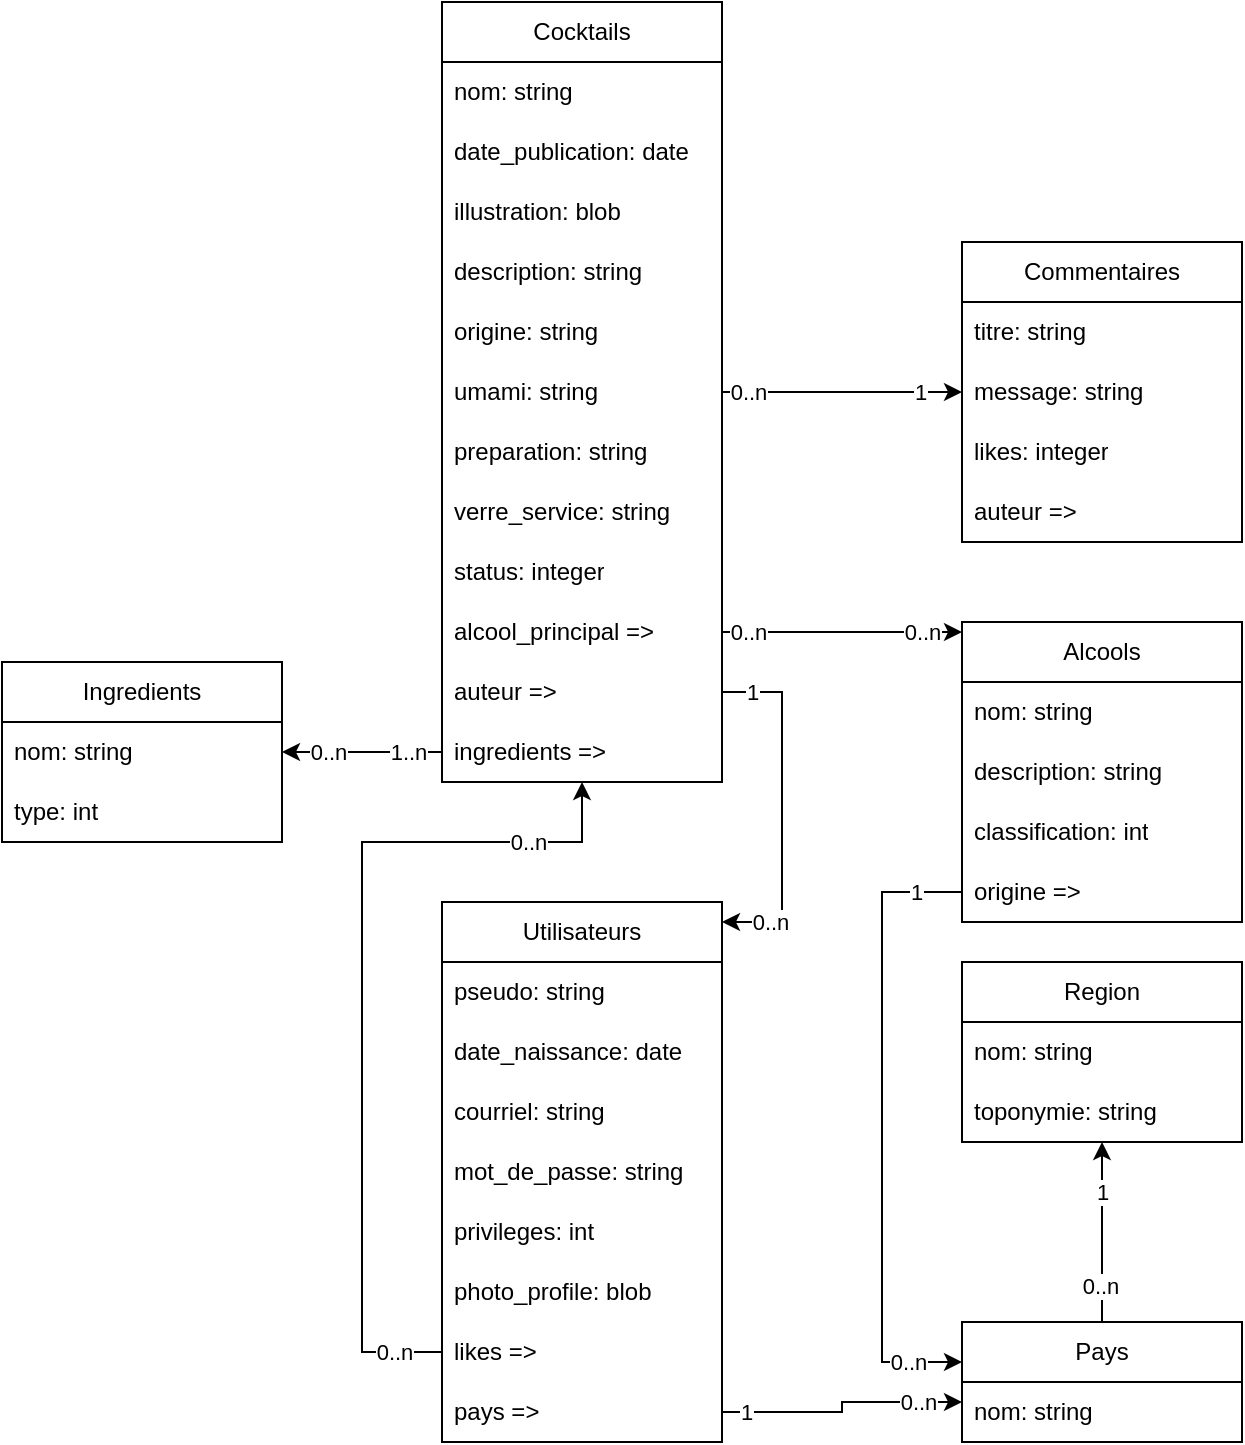 <mxfile version="24.0.0" type="device">
  <diagram name="Page-1" id="0RjzO_vX5Hmuwzk0iwXM">
    <mxGraphModel dx="1562" dy="865" grid="1" gridSize="10" guides="1" tooltips="1" connect="1" arrows="1" fold="1" page="1" pageScale="1" pageWidth="620" pageHeight="720" math="0" shadow="0">
      <root>
        <mxCell id="0" />
        <mxCell id="1" parent="0" />
        <mxCell id="NcCKYLdqtOQ77jZNN_l9-61" style="edgeStyle=orthogonalEdgeStyle;rounded=0;orthogonalLoop=1;jettySize=auto;html=1;" parent="1" source="NcCKYLdqtOQ77jZNN_l9-9" target="NcCKYLdqtOQ77jZNN_l9-18" edge="1">
          <mxGeometry relative="1" as="geometry" />
        </mxCell>
        <mxCell id="NaeJS93ZZUOXWNgeZACe-12" value="0..n" style="edgeLabel;html=1;align=center;verticalAlign=middle;resizable=0;points=[];" parent="NcCKYLdqtOQ77jZNN_l9-61" vertex="1" connectable="0">
          <mxGeometry x="-0.796" relative="1" as="geometry">
            <mxPoint x="1" as="offset" />
          </mxGeometry>
        </mxCell>
        <mxCell id="NaeJS93ZZUOXWNgeZACe-13" value="1" style="edgeLabel;html=1;align=center;verticalAlign=middle;resizable=0;points=[];" parent="NcCKYLdqtOQ77jZNN_l9-61" vertex="1" connectable="0">
          <mxGeometry x="0.652" relative="1" as="geometry">
            <mxPoint as="offset" />
          </mxGeometry>
        </mxCell>
        <mxCell id="NcCKYLdqtOQ77jZNN_l9-9" value="Cocktails" style="swimlane;fontStyle=0;childLayout=stackLayout;horizontal=1;startSize=30;horizontalStack=0;resizeParent=1;resizeParentMax=0;resizeLast=0;collapsible=1;marginBottom=0;whiteSpace=wrap;html=1;" parent="1" vertex="1">
          <mxGeometry x="220" width="140" height="390" as="geometry" />
        </mxCell>
        <mxCell id="NcCKYLdqtOQ77jZNN_l9-10" value="nom: string" style="text;strokeColor=none;fillColor=none;align=left;verticalAlign=middle;spacingLeft=4;spacingRight=4;overflow=hidden;points=[[0,0.5],[1,0.5]];portConstraint=eastwest;rotatable=0;whiteSpace=wrap;html=1;" parent="NcCKYLdqtOQ77jZNN_l9-9" vertex="1">
          <mxGeometry y="30" width="140" height="30" as="geometry" />
        </mxCell>
        <mxCell id="NcCKYLdqtOQ77jZNN_l9-54" value="date_publication: date" style="text;strokeColor=none;fillColor=none;align=left;verticalAlign=middle;spacingLeft=4;spacingRight=4;overflow=hidden;points=[[0,0.5],[1,0.5]];portConstraint=eastwest;rotatable=0;whiteSpace=wrap;html=1;" parent="NcCKYLdqtOQ77jZNN_l9-9" vertex="1">
          <mxGeometry y="60" width="140" height="30" as="geometry" />
        </mxCell>
        <mxCell id="NcCKYLdqtOQ77jZNN_l9-56" value="illustration: blob" style="text;strokeColor=none;fillColor=none;align=left;verticalAlign=middle;spacingLeft=4;spacingRight=4;overflow=hidden;points=[[0,0.5],[1,0.5]];portConstraint=eastwest;rotatable=0;whiteSpace=wrap;html=1;" parent="NcCKYLdqtOQ77jZNN_l9-9" vertex="1">
          <mxGeometry y="90" width="140" height="30" as="geometry" />
        </mxCell>
        <mxCell id="NcCKYLdqtOQ77jZNN_l9-11" value="description: string" style="text;strokeColor=none;fillColor=none;align=left;verticalAlign=middle;spacingLeft=4;spacingRight=4;overflow=hidden;points=[[0,0.5],[1,0.5]];portConstraint=eastwest;rotatable=0;whiteSpace=wrap;html=1;" parent="NcCKYLdqtOQ77jZNN_l9-9" vertex="1">
          <mxGeometry y="120" width="140" height="30" as="geometry" />
        </mxCell>
        <mxCell id="NcCKYLdqtOQ77jZNN_l9-12" value="origine: string" style="text;strokeColor=none;fillColor=none;align=left;verticalAlign=middle;spacingLeft=4;spacingRight=4;overflow=hidden;points=[[0,0.5],[1,0.5]];portConstraint=eastwest;rotatable=0;whiteSpace=wrap;html=1;" parent="NcCKYLdqtOQ77jZNN_l9-9" vertex="1">
          <mxGeometry y="150" width="140" height="30" as="geometry" />
        </mxCell>
        <mxCell id="NcCKYLdqtOQ77jZNN_l9-13" value="umami: string" style="text;strokeColor=none;fillColor=none;align=left;verticalAlign=middle;spacingLeft=4;spacingRight=4;overflow=hidden;points=[[0,0.5],[1,0.5]];portConstraint=eastwest;rotatable=0;whiteSpace=wrap;html=1;" parent="NcCKYLdqtOQ77jZNN_l9-9" vertex="1">
          <mxGeometry y="180" width="140" height="30" as="geometry" />
        </mxCell>
        <mxCell id="NcCKYLdqtOQ77jZNN_l9-15" value="preparation: string" style="text;strokeColor=none;fillColor=none;align=left;verticalAlign=middle;spacingLeft=4;spacingRight=4;overflow=hidden;points=[[0,0.5],[1,0.5]];portConstraint=eastwest;rotatable=0;whiteSpace=wrap;html=1;" parent="NcCKYLdqtOQ77jZNN_l9-9" vertex="1">
          <mxGeometry y="210" width="140" height="30" as="geometry" />
        </mxCell>
        <mxCell id="NcCKYLdqtOQ77jZNN_l9-16" value="verre_service: string" style="text;strokeColor=none;fillColor=none;align=left;verticalAlign=middle;spacingLeft=4;spacingRight=4;overflow=hidden;points=[[0,0.5],[1,0.5]];portConstraint=eastwest;rotatable=0;whiteSpace=wrap;html=1;" parent="NcCKYLdqtOQ77jZNN_l9-9" vertex="1">
          <mxGeometry y="240" width="140" height="30" as="geometry" />
        </mxCell>
        <mxCell id="NcCKYLdqtOQ77jZNN_l9-17" value="status: integer" style="text;strokeColor=none;fillColor=none;align=left;verticalAlign=middle;spacingLeft=4;spacingRight=4;overflow=hidden;points=[[0,0.5],[1,0.5]];portConstraint=eastwest;rotatable=0;whiteSpace=wrap;html=1;" parent="NcCKYLdqtOQ77jZNN_l9-9" vertex="1">
          <mxGeometry y="270" width="140" height="30" as="geometry" />
        </mxCell>
        <mxCell id="NcCKYLdqtOQ77jZNN_l9-14" value="alcool_principal =&amp;gt;" style="text;strokeColor=none;fillColor=none;align=left;verticalAlign=middle;spacingLeft=4;spacingRight=4;overflow=hidden;points=[[0,0.5],[1,0.5]];portConstraint=eastwest;rotatable=0;whiteSpace=wrap;html=1;" parent="NcCKYLdqtOQ77jZNN_l9-9" vertex="1">
          <mxGeometry y="300" width="140" height="30" as="geometry" />
        </mxCell>
        <mxCell id="NcCKYLdqtOQ77jZNN_l9-57" value="auteur =&amp;gt;" style="text;strokeColor=none;fillColor=none;align=left;verticalAlign=middle;spacingLeft=4;spacingRight=4;overflow=hidden;points=[[0,0.5],[1,0.5]];portConstraint=eastwest;rotatable=0;whiteSpace=wrap;html=1;" parent="NcCKYLdqtOQ77jZNN_l9-9" vertex="1">
          <mxGeometry y="330" width="140" height="30" as="geometry" />
        </mxCell>
        <mxCell id="NaeJS93ZZUOXWNgeZACe-1" value="ingredients =&amp;gt;" style="text;strokeColor=none;fillColor=none;align=left;verticalAlign=middle;spacingLeft=4;spacingRight=4;overflow=hidden;points=[[0,0.5],[1,0.5]];portConstraint=eastwest;rotatable=0;whiteSpace=wrap;html=1;" parent="NcCKYLdqtOQ77jZNN_l9-9" vertex="1">
          <mxGeometry y="360" width="140" height="30" as="geometry" />
        </mxCell>
        <mxCell id="NcCKYLdqtOQ77jZNN_l9-18" value="Commentaires" style="swimlane;fontStyle=0;childLayout=stackLayout;horizontal=1;startSize=30;horizontalStack=0;resizeParent=1;resizeParentMax=0;resizeLast=0;collapsible=1;marginBottom=0;whiteSpace=wrap;html=1;" parent="1" vertex="1">
          <mxGeometry x="480" y="120" width="140" height="150" as="geometry" />
        </mxCell>
        <mxCell id="myze6IfGGYYgr8UPxewc-1" value="titre: string" style="text;strokeColor=none;fillColor=none;align=left;verticalAlign=middle;spacingLeft=4;spacingRight=4;overflow=hidden;points=[[0,0.5],[1,0.5]];portConstraint=eastwest;rotatable=0;whiteSpace=wrap;html=1;" vertex="1" parent="NcCKYLdqtOQ77jZNN_l9-18">
          <mxGeometry y="30" width="140" height="30" as="geometry" />
        </mxCell>
        <mxCell id="NcCKYLdqtOQ77jZNN_l9-19" value="message: string" style="text;strokeColor=none;fillColor=none;align=left;verticalAlign=middle;spacingLeft=4;spacingRight=4;overflow=hidden;points=[[0,0.5],[1,0.5]];portConstraint=eastwest;rotatable=0;whiteSpace=wrap;html=1;" parent="NcCKYLdqtOQ77jZNN_l9-18" vertex="1">
          <mxGeometry y="60" width="140" height="30" as="geometry" />
        </mxCell>
        <mxCell id="NcCKYLdqtOQ77jZNN_l9-21" value="likes: integer" style="text;strokeColor=none;fillColor=none;align=left;verticalAlign=middle;spacingLeft=4;spacingRight=4;overflow=hidden;points=[[0,0.5],[1,0.5]];portConstraint=eastwest;rotatable=0;whiteSpace=wrap;html=1;" parent="NcCKYLdqtOQ77jZNN_l9-18" vertex="1">
          <mxGeometry y="90" width="140" height="30" as="geometry" />
        </mxCell>
        <mxCell id="NcCKYLdqtOQ77jZNN_l9-20" value="auteur =&amp;gt;" style="text;strokeColor=none;fillColor=none;align=left;verticalAlign=middle;spacingLeft=4;spacingRight=4;overflow=hidden;points=[[0,0.5],[1,0.5]];portConstraint=eastwest;rotatable=0;whiteSpace=wrap;html=1;" parent="NcCKYLdqtOQ77jZNN_l9-18" vertex="1">
          <mxGeometry y="120" width="140" height="30" as="geometry" />
        </mxCell>
        <mxCell id="NcCKYLdqtOQ77jZNN_l9-23" value="Utilisateurs" style="swimlane;fontStyle=0;childLayout=stackLayout;horizontal=1;startSize=30;horizontalStack=0;resizeParent=1;resizeParentMax=0;resizeLast=0;collapsible=1;marginBottom=0;whiteSpace=wrap;html=1;" parent="1" vertex="1">
          <mxGeometry x="220" y="450" width="140" height="270" as="geometry" />
        </mxCell>
        <mxCell id="NcCKYLdqtOQ77jZNN_l9-24" value="pseudo: string" style="text;strokeColor=none;fillColor=none;align=left;verticalAlign=middle;spacingLeft=4;spacingRight=4;overflow=hidden;points=[[0,0.5],[1,0.5]];portConstraint=eastwest;rotatable=0;whiteSpace=wrap;html=1;" parent="NcCKYLdqtOQ77jZNN_l9-23" vertex="1">
          <mxGeometry y="30" width="140" height="30" as="geometry" />
        </mxCell>
        <mxCell id="NcCKYLdqtOQ77jZNN_l9-26" value="date_naissance: date" style="text;strokeColor=none;fillColor=none;align=left;verticalAlign=middle;spacingLeft=4;spacingRight=4;overflow=hidden;points=[[0,0.5],[1,0.5]];portConstraint=eastwest;rotatable=0;whiteSpace=wrap;html=1;" parent="NcCKYLdqtOQ77jZNN_l9-23" vertex="1">
          <mxGeometry y="60" width="140" height="30" as="geometry" />
        </mxCell>
        <mxCell id="NcCKYLdqtOQ77jZNN_l9-28" value="courriel: string" style="text;strokeColor=none;fillColor=none;align=left;verticalAlign=middle;spacingLeft=4;spacingRight=4;overflow=hidden;points=[[0,0.5],[1,0.5]];portConstraint=eastwest;rotatable=0;whiteSpace=wrap;html=1;" parent="NcCKYLdqtOQ77jZNN_l9-23" vertex="1">
          <mxGeometry y="90" width="140" height="30" as="geometry" />
        </mxCell>
        <mxCell id="NcCKYLdqtOQ77jZNN_l9-30" value="mot_de_passe: string" style="text;strokeColor=none;fillColor=none;align=left;verticalAlign=middle;spacingLeft=4;spacingRight=4;overflow=hidden;points=[[0,0.5],[1,0.5]];portConstraint=eastwest;rotatable=0;whiteSpace=wrap;html=1;" parent="NcCKYLdqtOQ77jZNN_l9-23" vertex="1">
          <mxGeometry y="120" width="140" height="30" as="geometry" />
        </mxCell>
        <mxCell id="NcCKYLdqtOQ77jZNN_l9-62" value="privileges: int" style="text;strokeColor=none;fillColor=none;align=left;verticalAlign=middle;spacingLeft=4;spacingRight=4;overflow=hidden;points=[[0,0.5],[1,0.5]];portConstraint=eastwest;rotatable=0;whiteSpace=wrap;html=1;" parent="NcCKYLdqtOQ77jZNN_l9-23" vertex="1">
          <mxGeometry y="150" width="140" height="30" as="geometry" />
        </mxCell>
        <mxCell id="MxrSyHOzD8Zu3LCX7Q7L-2" value="photo_profile: blob" style="text;strokeColor=none;fillColor=none;align=left;verticalAlign=middle;spacingLeft=4;spacingRight=4;overflow=hidden;points=[[0,0.5],[1,0.5]];portConstraint=eastwest;rotatable=0;whiteSpace=wrap;html=1;" parent="NcCKYLdqtOQ77jZNN_l9-23" vertex="1">
          <mxGeometry y="180" width="140" height="30" as="geometry" />
        </mxCell>
        <mxCell id="MxrSyHOzD8Zu3LCX7Q7L-1" value="likes =&amp;gt;" style="text;strokeColor=none;fillColor=none;align=left;verticalAlign=middle;spacingLeft=4;spacingRight=4;overflow=hidden;points=[[0,0.5],[1,0.5]];portConstraint=eastwest;rotatable=0;whiteSpace=wrap;html=1;" parent="NcCKYLdqtOQ77jZNN_l9-23" vertex="1">
          <mxGeometry y="210" width="140" height="30" as="geometry" />
        </mxCell>
        <mxCell id="NcCKYLdqtOQ77jZNN_l9-29" value="pays =&amp;gt;" style="text;strokeColor=none;fillColor=none;align=left;verticalAlign=middle;spacingLeft=4;spacingRight=4;overflow=hidden;points=[[0,0.5],[1,0.5]];portConstraint=eastwest;rotatable=0;whiteSpace=wrap;html=1;" parent="NcCKYLdqtOQ77jZNN_l9-23" vertex="1">
          <mxGeometry y="240" width="140" height="30" as="geometry" />
        </mxCell>
        <mxCell id="NcCKYLdqtOQ77jZNN_l9-52" style="edgeStyle=orthogonalEdgeStyle;rounded=0;orthogonalLoop=1;jettySize=auto;html=1;noEdgeStyle=1;" parent="1" source="NcCKYLdqtOQ77jZNN_l9-31" target="NcCKYLdqtOQ77jZNN_l9-35" edge="1">
          <mxGeometry relative="1" as="geometry" />
        </mxCell>
        <mxCell id="NaeJS93ZZUOXWNgeZACe-20" value="0..n" style="edgeLabel;html=1;align=center;verticalAlign=middle;resizable=0;points=[];" parent="NcCKYLdqtOQ77jZNN_l9-52" vertex="1" connectable="0">
          <mxGeometry x="-0.594" y="1" relative="1" as="geometry">
            <mxPoint as="offset" />
          </mxGeometry>
        </mxCell>
        <mxCell id="NaeJS93ZZUOXWNgeZACe-21" value="1" style="edgeLabel;html=1;align=center;verticalAlign=middle;resizable=0;points=[];" parent="NcCKYLdqtOQ77jZNN_l9-52" vertex="1" connectable="0">
          <mxGeometry x="0.463" y="-1" relative="1" as="geometry">
            <mxPoint x="-1" y="1" as="offset" />
          </mxGeometry>
        </mxCell>
        <mxCell id="NcCKYLdqtOQ77jZNN_l9-31" value="Pays" style="swimlane;fontStyle=0;childLayout=stackLayout;horizontal=1;startSize=30;horizontalStack=0;resizeParent=1;resizeParentMax=0;resizeLast=0;collapsible=1;marginBottom=0;whiteSpace=wrap;html=1;" parent="1" vertex="1">
          <mxGeometry x="480" y="660" width="140" height="60" as="geometry" />
        </mxCell>
        <mxCell id="NcCKYLdqtOQ77jZNN_l9-32" value="nom: string" style="text;strokeColor=none;fillColor=none;align=left;verticalAlign=middle;spacingLeft=4;spacingRight=4;overflow=hidden;points=[[0,0.5],[1,0.5]];portConstraint=eastwest;rotatable=0;whiteSpace=wrap;html=1;" parent="NcCKYLdqtOQ77jZNN_l9-31" vertex="1">
          <mxGeometry y="30" width="140" height="30" as="geometry" />
        </mxCell>
        <mxCell id="NcCKYLdqtOQ77jZNN_l9-35" value="Region" style="swimlane;fontStyle=0;childLayout=stackLayout;horizontal=1;startSize=30;horizontalStack=0;resizeParent=1;resizeParentMax=0;resizeLast=0;collapsible=1;marginBottom=0;whiteSpace=wrap;html=1;" parent="1" vertex="1">
          <mxGeometry x="480" y="480" width="140" height="90" as="geometry" />
        </mxCell>
        <mxCell id="NcCKYLdqtOQ77jZNN_l9-36" value="nom: string" style="text;strokeColor=none;fillColor=none;align=left;verticalAlign=middle;spacingLeft=4;spacingRight=4;overflow=hidden;points=[[0,0.5],[1,0.5]];portConstraint=eastwest;rotatable=0;whiteSpace=wrap;html=1;" parent="NcCKYLdqtOQ77jZNN_l9-35" vertex="1">
          <mxGeometry y="30" width="140" height="30" as="geometry" />
        </mxCell>
        <mxCell id="NcCKYLdqtOQ77jZNN_l9-37" value="toponymie: string" style="text;strokeColor=none;fillColor=none;align=left;verticalAlign=middle;spacingLeft=4;spacingRight=4;overflow=hidden;points=[[0,0.5],[1,0.5]];portConstraint=eastwest;rotatable=0;whiteSpace=wrap;html=1;" parent="NcCKYLdqtOQ77jZNN_l9-35" vertex="1">
          <mxGeometry y="60" width="140" height="30" as="geometry" />
        </mxCell>
        <mxCell id="NcCKYLdqtOQ77jZNN_l9-39" value="Alcools" style="swimlane;fontStyle=0;childLayout=stackLayout;horizontal=1;startSize=30;horizontalStack=0;resizeParent=1;resizeParentMax=0;resizeLast=0;collapsible=1;marginBottom=0;whiteSpace=wrap;html=1;" parent="1" vertex="1">
          <mxGeometry x="480" y="310" width="140" height="150" as="geometry" />
        </mxCell>
        <mxCell id="NcCKYLdqtOQ77jZNN_l9-40" value="nom: string" style="text;strokeColor=none;fillColor=none;align=left;verticalAlign=middle;spacingLeft=4;spacingRight=4;overflow=hidden;points=[[0,0.5],[1,0.5]];portConstraint=eastwest;rotatable=0;whiteSpace=wrap;html=1;" parent="NcCKYLdqtOQ77jZNN_l9-39" vertex="1">
          <mxGeometry y="30" width="140" height="30" as="geometry" />
        </mxCell>
        <mxCell id="NcCKYLdqtOQ77jZNN_l9-43" value="description: string" style="text;strokeColor=none;fillColor=none;align=left;verticalAlign=middle;spacingLeft=4;spacingRight=4;overflow=hidden;points=[[0,0.5],[1,0.5]];portConstraint=eastwest;rotatable=0;whiteSpace=wrap;html=1;" parent="NcCKYLdqtOQ77jZNN_l9-39" vertex="1">
          <mxGeometry y="60" width="140" height="30" as="geometry" />
        </mxCell>
        <mxCell id="NcCKYLdqtOQ77jZNN_l9-44" value="classification: int" style="text;strokeColor=none;fillColor=none;align=left;verticalAlign=middle;spacingLeft=4;spacingRight=4;overflow=hidden;points=[[0,0.5],[1,0.5]];portConstraint=eastwest;rotatable=0;whiteSpace=wrap;html=1;" parent="NcCKYLdqtOQ77jZNN_l9-39" vertex="1">
          <mxGeometry y="90" width="140" height="30" as="geometry" />
        </mxCell>
        <mxCell id="4blfwGCRyrbkTSb_o58b-1" value="origine =&amp;gt;" style="text;strokeColor=none;fillColor=none;align=left;verticalAlign=middle;spacingLeft=4;spacingRight=4;overflow=hidden;points=[[0,0.5],[1,0.5]];portConstraint=eastwest;rotatable=0;whiteSpace=wrap;html=1;" parent="NcCKYLdqtOQ77jZNN_l9-39" vertex="1">
          <mxGeometry y="120" width="140" height="30" as="geometry" />
        </mxCell>
        <mxCell id="NcCKYLdqtOQ77jZNN_l9-51" style="edgeStyle=orthogonalEdgeStyle;rounded=0;orthogonalLoop=1;jettySize=auto;html=1;" parent="1" source="NcCKYLdqtOQ77jZNN_l9-29" target="NcCKYLdqtOQ77jZNN_l9-31" edge="1">
          <mxGeometry relative="1" as="geometry">
            <Array as="points">
              <mxPoint x="420" y="705" />
              <mxPoint x="420" y="700" />
            </Array>
          </mxGeometry>
        </mxCell>
        <mxCell id="NaeJS93ZZUOXWNgeZACe-18" value="1" style="edgeLabel;html=1;align=center;verticalAlign=middle;resizable=0;points=[];" parent="NcCKYLdqtOQ77jZNN_l9-51" vertex="1" connectable="0">
          <mxGeometry x="-0.804" relative="1" as="geometry">
            <mxPoint as="offset" />
          </mxGeometry>
        </mxCell>
        <mxCell id="NaeJS93ZZUOXWNgeZACe-19" value="0..n" style="edgeLabel;html=1;align=center;verticalAlign=middle;resizable=0;points=[];" parent="NcCKYLdqtOQ77jZNN_l9-51" vertex="1" connectable="0">
          <mxGeometry x="0.644" relative="1" as="geometry">
            <mxPoint as="offset" />
          </mxGeometry>
        </mxCell>
        <mxCell id="NcCKYLdqtOQ77jZNN_l9-59" style="edgeStyle=orthogonalEdgeStyle;rounded=0;orthogonalLoop=1;jettySize=auto;html=1;" parent="1" source="NcCKYLdqtOQ77jZNN_l9-14" target="NcCKYLdqtOQ77jZNN_l9-39" edge="1">
          <mxGeometry relative="1" as="geometry">
            <Array as="points">
              <mxPoint x="450" y="315" />
              <mxPoint x="450" y="315" />
            </Array>
          </mxGeometry>
        </mxCell>
        <mxCell id="NaeJS93ZZUOXWNgeZACe-14" value="0..n" style="edgeLabel;html=1;align=center;verticalAlign=middle;resizable=0;points=[];" parent="NcCKYLdqtOQ77jZNN_l9-59" vertex="1" connectable="0">
          <mxGeometry x="-0.856" relative="1" as="geometry">
            <mxPoint x="4" as="offset" />
          </mxGeometry>
        </mxCell>
        <mxCell id="NaeJS93ZZUOXWNgeZACe-15" value="0..n" style="edgeLabel;html=1;align=center;verticalAlign=middle;resizable=0;points=[];" parent="NcCKYLdqtOQ77jZNN_l9-59" vertex="1" connectable="0">
          <mxGeometry x="0.756" relative="1" as="geometry">
            <mxPoint x="-6" as="offset" />
          </mxGeometry>
        </mxCell>
        <mxCell id="4blfwGCRyrbkTSb_o58b-2" style="edgeStyle=orthogonalEdgeStyle;rounded=0;orthogonalLoop=1;jettySize=auto;html=1;" parent="1" source="4blfwGCRyrbkTSb_o58b-1" target="NcCKYLdqtOQ77jZNN_l9-31" edge="1">
          <mxGeometry relative="1" as="geometry">
            <Array as="points">
              <mxPoint x="440" y="445" />
              <mxPoint x="440" y="680" />
            </Array>
          </mxGeometry>
        </mxCell>
        <mxCell id="NaeJS93ZZUOXWNgeZACe-22" value="1" style="edgeLabel;html=1;align=center;verticalAlign=middle;resizable=0;points=[];" parent="4blfwGCRyrbkTSb_o58b-2" vertex="1" connectable="0">
          <mxGeometry x="-0.854" relative="1" as="geometry">
            <mxPoint as="offset" />
          </mxGeometry>
        </mxCell>
        <mxCell id="NaeJS93ZZUOXWNgeZACe-23" value="0..n" style="edgeLabel;html=1;align=center;verticalAlign=middle;resizable=0;points=[];" parent="4blfwGCRyrbkTSb_o58b-2" vertex="1" connectable="0">
          <mxGeometry x="0.829" y="-1" relative="1" as="geometry">
            <mxPoint y="-1" as="offset" />
          </mxGeometry>
        </mxCell>
        <mxCell id="NaeJS93ZZUOXWNgeZACe-2" style="edgeStyle=orthogonalEdgeStyle;rounded=0;orthogonalLoop=1;jettySize=auto;html=1;" parent="1" source="NcCKYLdqtOQ77jZNN_l9-57" target="NcCKYLdqtOQ77jZNN_l9-23" edge="1">
          <mxGeometry relative="1" as="geometry">
            <Array as="points">
              <mxPoint x="390" y="345" />
              <mxPoint x="390" y="460" />
            </Array>
          </mxGeometry>
        </mxCell>
        <mxCell id="NaeJS93ZZUOXWNgeZACe-16" value="1" style="edgeLabel;html=1;align=center;verticalAlign=middle;resizable=0;points=[];" parent="NaeJS93ZZUOXWNgeZACe-2" vertex="1" connectable="0">
          <mxGeometry x="-0.831" relative="1" as="geometry">
            <mxPoint as="offset" />
          </mxGeometry>
        </mxCell>
        <mxCell id="NaeJS93ZZUOXWNgeZACe-17" value="0..n" style="edgeLabel;html=1;align=center;verticalAlign=middle;resizable=0;points=[];" parent="NaeJS93ZZUOXWNgeZACe-2" vertex="1" connectable="0">
          <mxGeometry x="0.727" relative="1" as="geometry">
            <mxPoint as="offset" />
          </mxGeometry>
        </mxCell>
        <mxCell id="NaeJS93ZZUOXWNgeZACe-4" value="Ingredients" style="swimlane;fontStyle=0;childLayout=stackLayout;horizontal=1;startSize=30;horizontalStack=0;resizeParent=1;resizeParentMax=0;resizeLast=0;collapsible=1;marginBottom=0;whiteSpace=wrap;html=1;" parent="1" vertex="1">
          <mxGeometry y="330" width="140" height="90" as="geometry" />
        </mxCell>
        <mxCell id="NaeJS93ZZUOXWNgeZACe-5" value="nom: string" style="text;strokeColor=none;fillColor=none;align=left;verticalAlign=middle;spacingLeft=4;spacingRight=4;overflow=hidden;points=[[0,0.5],[1,0.5]];portConstraint=eastwest;rotatable=0;whiteSpace=wrap;html=1;" parent="NaeJS93ZZUOXWNgeZACe-4" vertex="1">
          <mxGeometry y="30" width="140" height="30" as="geometry" />
        </mxCell>
        <mxCell id="NaeJS93ZZUOXWNgeZACe-6" value="type: int" style="text;strokeColor=none;fillColor=none;align=left;verticalAlign=middle;spacingLeft=4;spacingRight=4;overflow=hidden;points=[[0,0.5],[1,0.5]];portConstraint=eastwest;rotatable=0;whiteSpace=wrap;html=1;" parent="NaeJS93ZZUOXWNgeZACe-4" vertex="1">
          <mxGeometry y="60" width="140" height="30" as="geometry" />
        </mxCell>
        <mxCell id="NaeJS93ZZUOXWNgeZACe-8" style="edgeStyle=orthogonalEdgeStyle;rounded=0;orthogonalLoop=1;jettySize=auto;html=1;" parent="1" source="NaeJS93ZZUOXWNgeZACe-1" target="NaeJS93ZZUOXWNgeZACe-4" edge="1">
          <mxGeometry relative="1" as="geometry" />
        </mxCell>
        <mxCell id="NaeJS93ZZUOXWNgeZACe-10" value="1..n" style="edgeLabel;html=1;align=center;verticalAlign=middle;resizable=0;points=[];" parent="NaeJS93ZZUOXWNgeZACe-8" vertex="1" connectable="0">
          <mxGeometry x="-0.633" y="-1" relative="1" as="geometry">
            <mxPoint x="-3" y="1" as="offset" />
          </mxGeometry>
        </mxCell>
        <mxCell id="NaeJS93ZZUOXWNgeZACe-11" value="0..n" style="edgeLabel;html=1;align=center;verticalAlign=middle;resizable=0;points=[];" parent="NaeJS93ZZUOXWNgeZACe-8" vertex="1" connectable="0">
          <mxGeometry x="0.438" relative="1" as="geometry">
            <mxPoint as="offset" />
          </mxGeometry>
        </mxCell>
        <mxCell id="MxrSyHOzD8Zu3LCX7Q7L-3" style="edgeStyle=orthogonalEdgeStyle;rounded=0;orthogonalLoop=1;jettySize=auto;html=1;" parent="1" source="MxrSyHOzD8Zu3LCX7Q7L-1" target="NcCKYLdqtOQ77jZNN_l9-9" edge="1">
          <mxGeometry relative="1" as="geometry">
            <Array as="points">
              <mxPoint x="180" y="675" />
              <mxPoint x="180" y="420" />
              <mxPoint x="290" y="420" />
            </Array>
          </mxGeometry>
        </mxCell>
        <mxCell id="MxrSyHOzD8Zu3LCX7Q7L-4" value="0..n" style="edgeLabel;html=1;align=center;verticalAlign=middle;resizable=0;points=[];" parent="MxrSyHOzD8Zu3LCX7Q7L-3" vertex="1" connectable="0">
          <mxGeometry x="0.735" relative="1" as="geometry">
            <mxPoint as="offset" />
          </mxGeometry>
        </mxCell>
        <mxCell id="MxrSyHOzD8Zu3LCX7Q7L-5" value="0..n" style="edgeLabel;html=1;align=center;verticalAlign=middle;resizable=0;points=[];" parent="MxrSyHOzD8Zu3LCX7Q7L-3" vertex="1" connectable="0">
          <mxGeometry x="-0.884" y="-1" relative="1" as="geometry">
            <mxPoint x="1" y="1" as="offset" />
          </mxGeometry>
        </mxCell>
      </root>
    </mxGraphModel>
  </diagram>
</mxfile>
